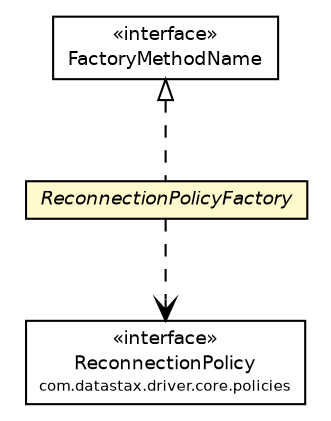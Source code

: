 #!/usr/local/bin/dot
#
# Class diagram 
# Generated by UmlGraph version 4.6 (http://www.spinellis.gr/sw/umlgraph)
#

digraph G {
	edge [fontname="Helvetica",fontsize=10,labelfontname="Helvetica",labelfontsize=10];
	node [fontname="Helvetica",fontsize=10,shape=plaintext];
	// org.synchronoss.cpo.cassandra.config.ReconnectionPolicyFactory
	c46697 [label=<<table border="0" cellborder="1" cellspacing="0" cellpadding="2" port="p" bgcolor="lemonChiffon" href="./ReconnectionPolicyFactory.html">
		<tr><td><table border="0" cellspacing="0" cellpadding="1">
			<tr><td><font face="Helvetica-Oblique"> ReconnectionPolicyFactory </font></td></tr>
		</table></td></tr>
		</table>>, fontname="Helvetica", fontcolor="black", fontsize=9.0];
	// org.synchronoss.cpo.cassandra.config.FactoryMethodName
	c46702 [label=<<table border="0" cellborder="1" cellspacing="0" cellpadding="2" port="p" href="./FactoryMethodName.html">
		<tr><td><table border="0" cellspacing="0" cellpadding="1">
			<tr><td> &laquo;interface&raquo; </td></tr>
			<tr><td> FactoryMethodName </td></tr>
		</table></td></tr>
		</table>>, fontname="Helvetica", fontcolor="black", fontsize=9.0];
	//org.synchronoss.cpo.cassandra.config.ReconnectionPolicyFactory implements org.synchronoss.cpo.cassandra.config.FactoryMethodName
	c46702:p -> c46697:p [dir=back,arrowtail=empty,style=dashed];
	// org.synchronoss.cpo.cassandra.config.ReconnectionPolicyFactory DEPEND com.datastax.driver.core.policies.ReconnectionPolicy
	c46697:p -> c46736:p [taillabel="", label="", headlabel="", fontname="Helvetica", fontcolor="black", fontsize=10.0, color="black", arrowhead=open, style=dashed];
	// com.datastax.driver.core.policies.ReconnectionPolicy
	c46736 [label=<<table border="0" cellborder="1" cellspacing="0" cellpadding="2" port="p" href="http://java.sun.com/j2se/1.4.2/docs/api/com/datastax/driver/core/policies/ReconnectionPolicy.html">
		<tr><td><table border="0" cellspacing="0" cellpadding="1">
			<tr><td> &laquo;interface&raquo; </td></tr>
			<tr><td> ReconnectionPolicy </td></tr>
			<tr><td><font point-size="7.0"> com.datastax.driver.core.policies </font></td></tr>
		</table></td></tr>
		</table>>, fontname="Helvetica", fontcolor="black", fontsize=9.0];
}

